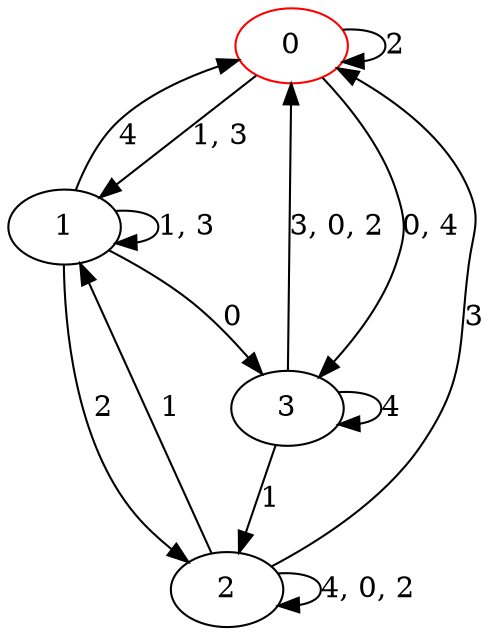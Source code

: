 digraph g {
0 [label= "0"] [color="red"];
1 [label= "1"];
2 [label= "2"];
3 [label= "3"];
0 -> 0[label= "2"];
1 -> 3[label= "0"];
1 -> 2[label= "2"];
1 -> 0[label= "4"];
2 -> 1[label= "1"];
2 -> 0[label= "3"];
3 -> 2[label= "1"];
3 -> 3[label= "4"];
0 -> 3[label= "0, 4"];
0 -> 1[label= "1, 3"];
1 -> 1[label= "1, 3"];
2 -> 2[label= "4, 0, 2"];
3 -> 0[label= "3, 0, 2"];
}
